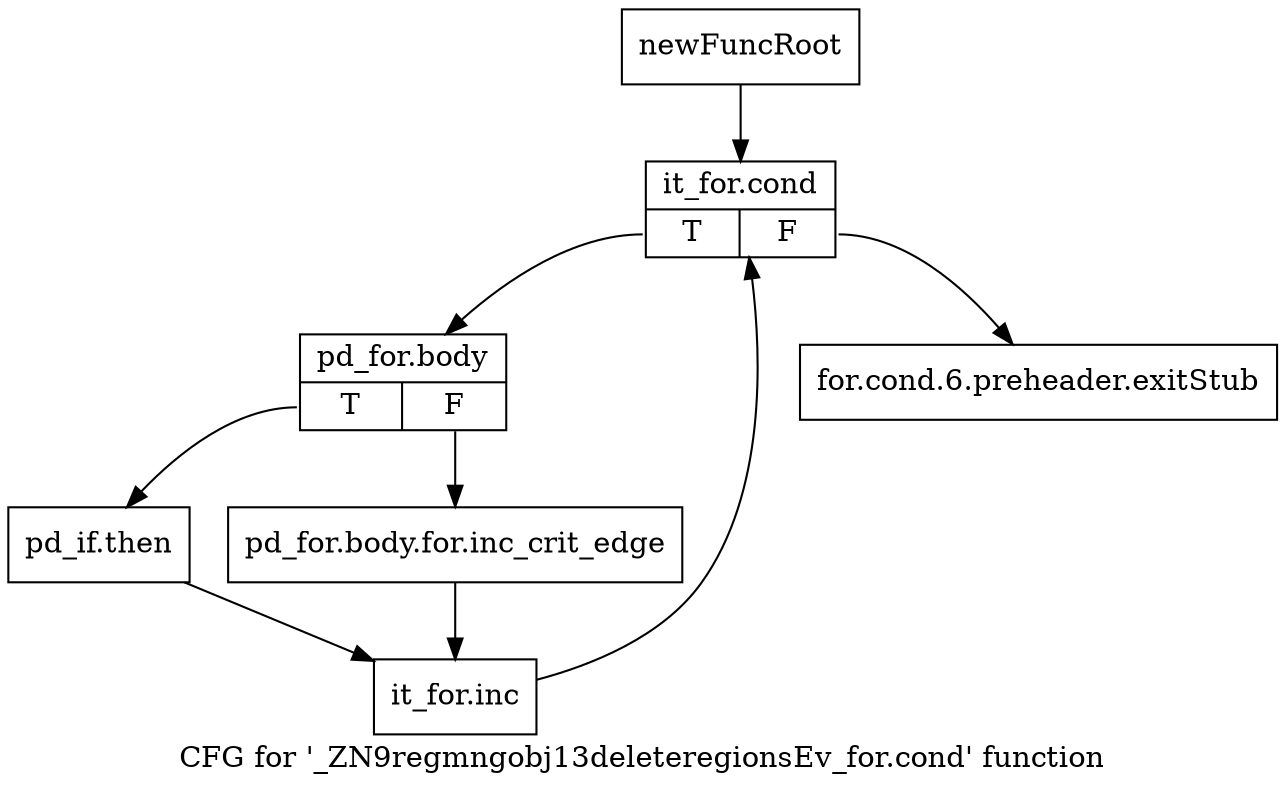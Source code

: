 digraph "CFG for '_ZN9regmngobj13deleteregionsEv_for.cond' function" {
	label="CFG for '_ZN9regmngobj13deleteregionsEv_for.cond' function";

	Node0x2446a90 [shape=record,label="{newFuncRoot}"];
	Node0x2446a90 -> Node0x2446b30;
	Node0x2446ae0 [shape=record,label="{for.cond.6.preheader.exitStub}"];
	Node0x2446b30 [shape=record,label="{it_for.cond|{<s0>T|<s1>F}}"];
	Node0x2446b30:s0 -> Node0x2446b80;
	Node0x2446b30:s1 -> Node0x2446ae0;
	Node0x2446b80 [shape=record,label="{pd_for.body|{<s0>T|<s1>F}}"];
	Node0x2446b80:s0 -> Node0x2446c20;
	Node0x2446b80:s1 -> Node0x2446bd0;
	Node0x2446bd0 [shape=record,label="{pd_for.body.for.inc_crit_edge}"];
	Node0x2446bd0 -> Node0x2446c70;
	Node0x2446c20 [shape=record,label="{pd_if.then}"];
	Node0x2446c20 -> Node0x2446c70;
	Node0x2446c70 [shape=record,label="{it_for.inc}"];
	Node0x2446c70 -> Node0x2446b30;
}
